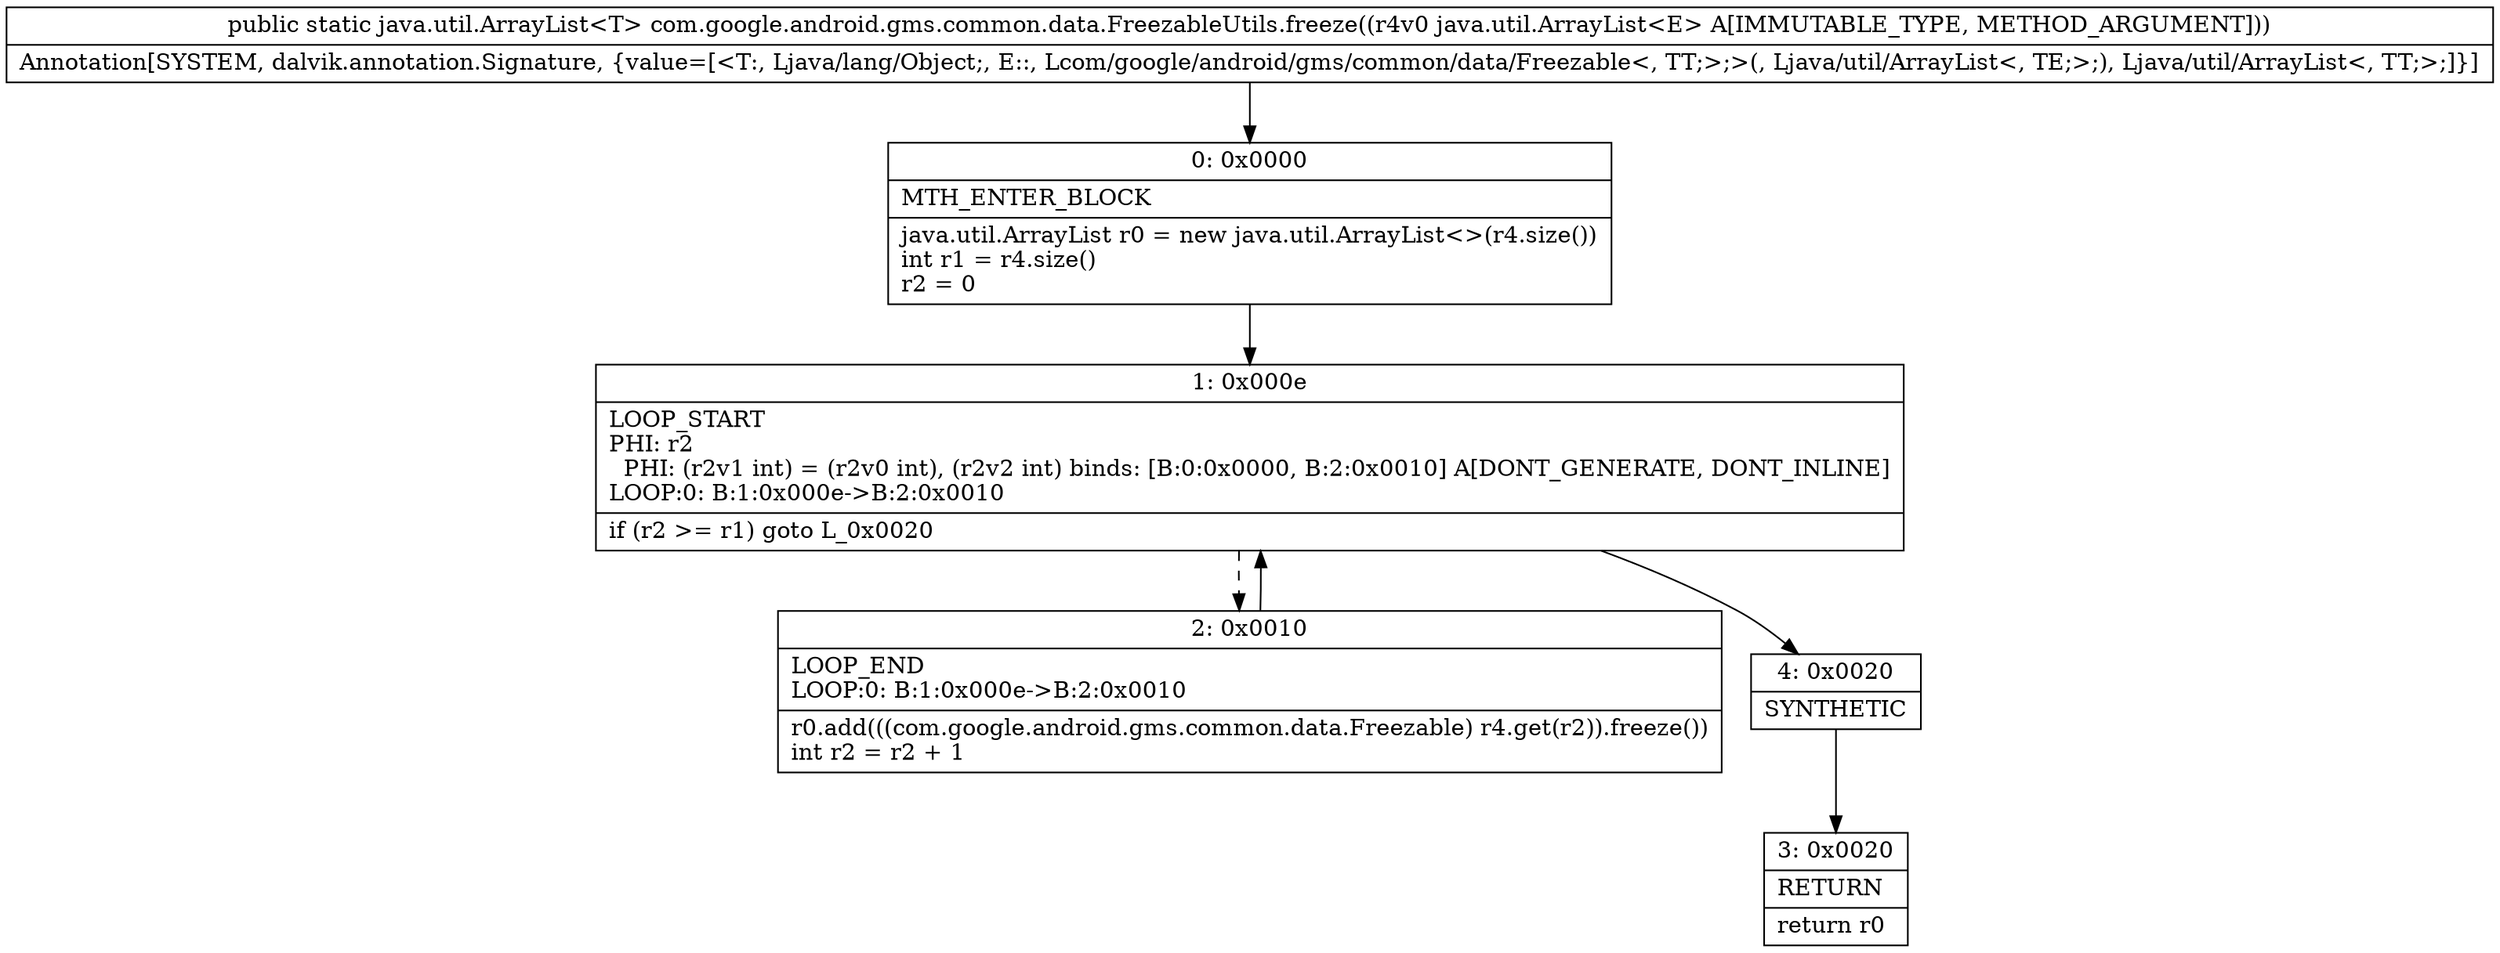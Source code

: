 digraph "CFG forcom.google.android.gms.common.data.FreezableUtils.freeze(Ljava\/util\/ArrayList;)Ljava\/util\/ArrayList;" {
Node_0 [shape=record,label="{0\:\ 0x0000|MTH_ENTER_BLOCK\l|java.util.ArrayList r0 = new java.util.ArrayList\<\>(r4.size())\lint r1 = r4.size()\lr2 = 0\l}"];
Node_1 [shape=record,label="{1\:\ 0x000e|LOOP_START\lPHI: r2 \l  PHI: (r2v1 int) = (r2v0 int), (r2v2 int) binds: [B:0:0x0000, B:2:0x0010] A[DONT_GENERATE, DONT_INLINE]\lLOOP:0: B:1:0x000e\-\>B:2:0x0010\l|if (r2 \>= r1) goto L_0x0020\l}"];
Node_2 [shape=record,label="{2\:\ 0x0010|LOOP_END\lLOOP:0: B:1:0x000e\-\>B:2:0x0010\l|r0.add(((com.google.android.gms.common.data.Freezable) r4.get(r2)).freeze())\lint r2 = r2 + 1\l}"];
Node_3 [shape=record,label="{3\:\ 0x0020|RETURN\l|return r0\l}"];
Node_4 [shape=record,label="{4\:\ 0x0020|SYNTHETIC\l}"];
MethodNode[shape=record,label="{public static java.util.ArrayList\<T\> com.google.android.gms.common.data.FreezableUtils.freeze((r4v0 java.util.ArrayList\<E\> A[IMMUTABLE_TYPE, METHOD_ARGUMENT]))  | Annotation[SYSTEM, dalvik.annotation.Signature, \{value=[\<T:, Ljava\/lang\/Object;, E::, Lcom\/google\/android\/gms\/common\/data\/Freezable\<, TT;\>;\>(, Ljava\/util\/ArrayList\<, TE;\>;), Ljava\/util\/ArrayList\<, TT;\>;]\}]\l}"];
MethodNode -> Node_0;
Node_0 -> Node_1;
Node_1 -> Node_2[style=dashed];
Node_1 -> Node_4;
Node_2 -> Node_1;
Node_4 -> Node_3;
}

